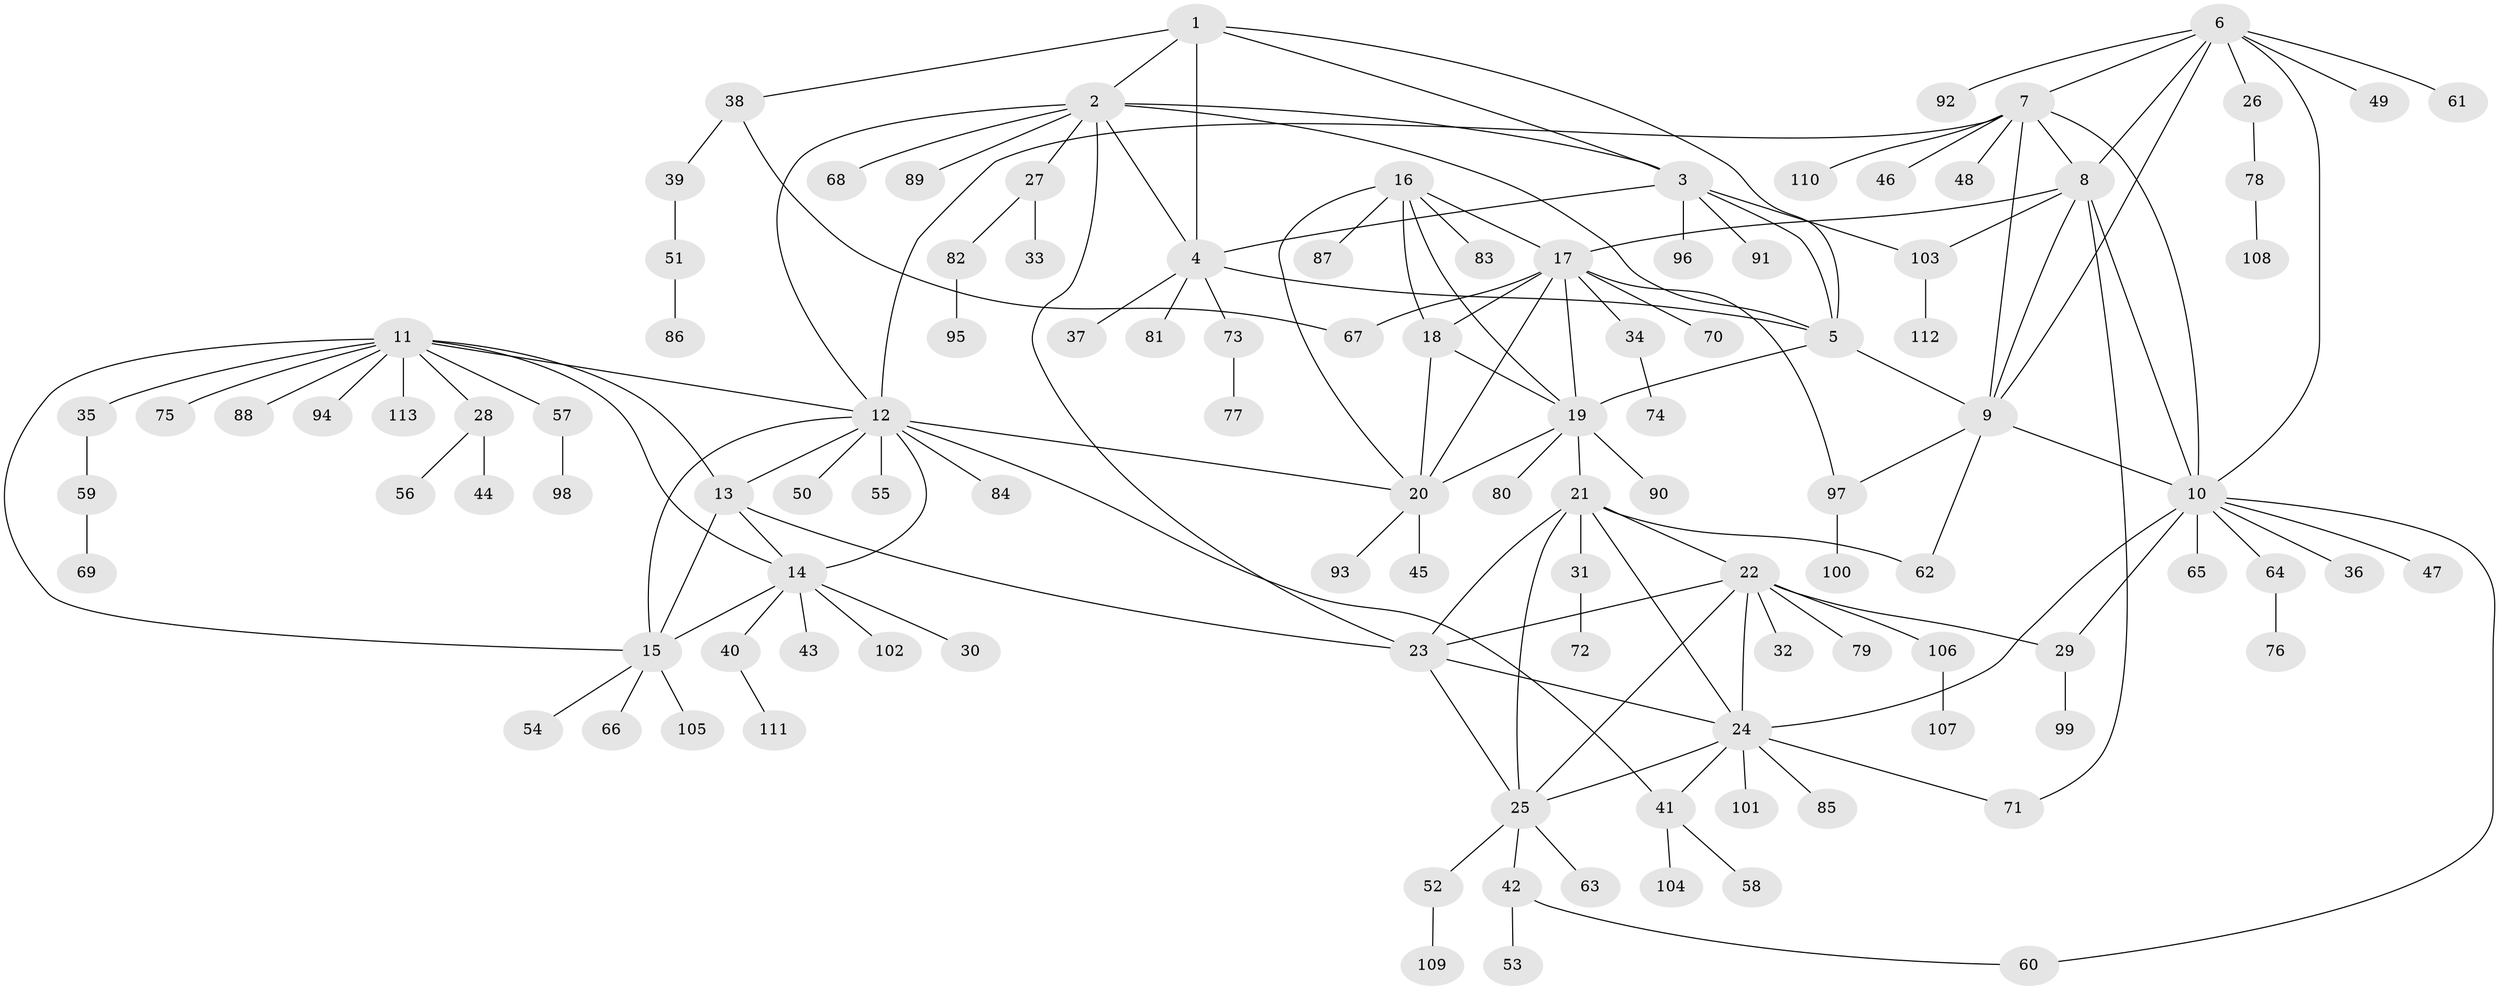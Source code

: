 // coarse degree distribution, {6: 0.07692307692307693, 8: 0.038461538461538464, 7: 0.038461538461538464, 11: 0.038461538461538464, 9: 0.02564102564102564, 10: 0.01282051282051282, 4: 0.02564102564102564, 2: 0.1282051282051282, 1: 0.6025641025641025, 3: 0.01282051282051282}
// Generated by graph-tools (version 1.1) at 2025/24/03/03/25 07:24:15]
// undirected, 113 vertices, 156 edges
graph export_dot {
graph [start="1"]
  node [color=gray90,style=filled];
  1;
  2;
  3;
  4;
  5;
  6;
  7;
  8;
  9;
  10;
  11;
  12;
  13;
  14;
  15;
  16;
  17;
  18;
  19;
  20;
  21;
  22;
  23;
  24;
  25;
  26;
  27;
  28;
  29;
  30;
  31;
  32;
  33;
  34;
  35;
  36;
  37;
  38;
  39;
  40;
  41;
  42;
  43;
  44;
  45;
  46;
  47;
  48;
  49;
  50;
  51;
  52;
  53;
  54;
  55;
  56;
  57;
  58;
  59;
  60;
  61;
  62;
  63;
  64;
  65;
  66;
  67;
  68;
  69;
  70;
  71;
  72;
  73;
  74;
  75;
  76;
  77;
  78;
  79;
  80;
  81;
  82;
  83;
  84;
  85;
  86;
  87;
  88;
  89;
  90;
  91;
  92;
  93;
  94;
  95;
  96;
  97;
  98;
  99;
  100;
  101;
  102;
  103;
  104;
  105;
  106;
  107;
  108;
  109;
  110;
  111;
  112;
  113;
  1 -- 2;
  1 -- 3;
  1 -- 4;
  1 -- 5;
  1 -- 38;
  2 -- 3;
  2 -- 4;
  2 -- 5;
  2 -- 12;
  2 -- 23;
  2 -- 27;
  2 -- 68;
  2 -- 89;
  3 -- 4;
  3 -- 5;
  3 -- 91;
  3 -- 96;
  3 -- 103;
  4 -- 5;
  4 -- 37;
  4 -- 73;
  4 -- 81;
  5 -- 9;
  5 -- 19;
  6 -- 7;
  6 -- 8;
  6 -- 9;
  6 -- 10;
  6 -- 26;
  6 -- 49;
  6 -- 61;
  6 -- 92;
  7 -- 8;
  7 -- 9;
  7 -- 10;
  7 -- 12;
  7 -- 46;
  7 -- 48;
  7 -- 110;
  8 -- 9;
  8 -- 10;
  8 -- 17;
  8 -- 71;
  8 -- 103;
  9 -- 10;
  9 -- 62;
  9 -- 97;
  10 -- 24;
  10 -- 29;
  10 -- 36;
  10 -- 47;
  10 -- 60;
  10 -- 64;
  10 -- 65;
  11 -- 12;
  11 -- 13;
  11 -- 14;
  11 -- 15;
  11 -- 28;
  11 -- 35;
  11 -- 57;
  11 -- 75;
  11 -- 88;
  11 -- 94;
  11 -- 113;
  12 -- 13;
  12 -- 14;
  12 -- 15;
  12 -- 20;
  12 -- 41;
  12 -- 50;
  12 -- 55;
  12 -- 84;
  13 -- 14;
  13 -- 15;
  13 -- 23;
  14 -- 15;
  14 -- 30;
  14 -- 40;
  14 -- 43;
  14 -- 102;
  15 -- 54;
  15 -- 66;
  15 -- 105;
  16 -- 17;
  16 -- 18;
  16 -- 19;
  16 -- 20;
  16 -- 83;
  16 -- 87;
  17 -- 18;
  17 -- 19;
  17 -- 20;
  17 -- 34;
  17 -- 67;
  17 -- 70;
  17 -- 97;
  18 -- 19;
  18 -- 20;
  19 -- 20;
  19 -- 21;
  19 -- 80;
  19 -- 90;
  20 -- 45;
  20 -- 93;
  21 -- 22;
  21 -- 23;
  21 -- 24;
  21 -- 25;
  21 -- 31;
  21 -- 62;
  22 -- 23;
  22 -- 24;
  22 -- 25;
  22 -- 29;
  22 -- 32;
  22 -- 79;
  22 -- 106;
  23 -- 24;
  23 -- 25;
  24 -- 25;
  24 -- 41;
  24 -- 71;
  24 -- 85;
  24 -- 101;
  25 -- 42;
  25 -- 52;
  25 -- 63;
  26 -- 78;
  27 -- 33;
  27 -- 82;
  28 -- 44;
  28 -- 56;
  29 -- 99;
  31 -- 72;
  34 -- 74;
  35 -- 59;
  38 -- 39;
  38 -- 67;
  39 -- 51;
  40 -- 111;
  41 -- 58;
  41 -- 104;
  42 -- 53;
  42 -- 60;
  51 -- 86;
  52 -- 109;
  57 -- 98;
  59 -- 69;
  64 -- 76;
  73 -- 77;
  78 -- 108;
  82 -- 95;
  97 -- 100;
  103 -- 112;
  106 -- 107;
}
